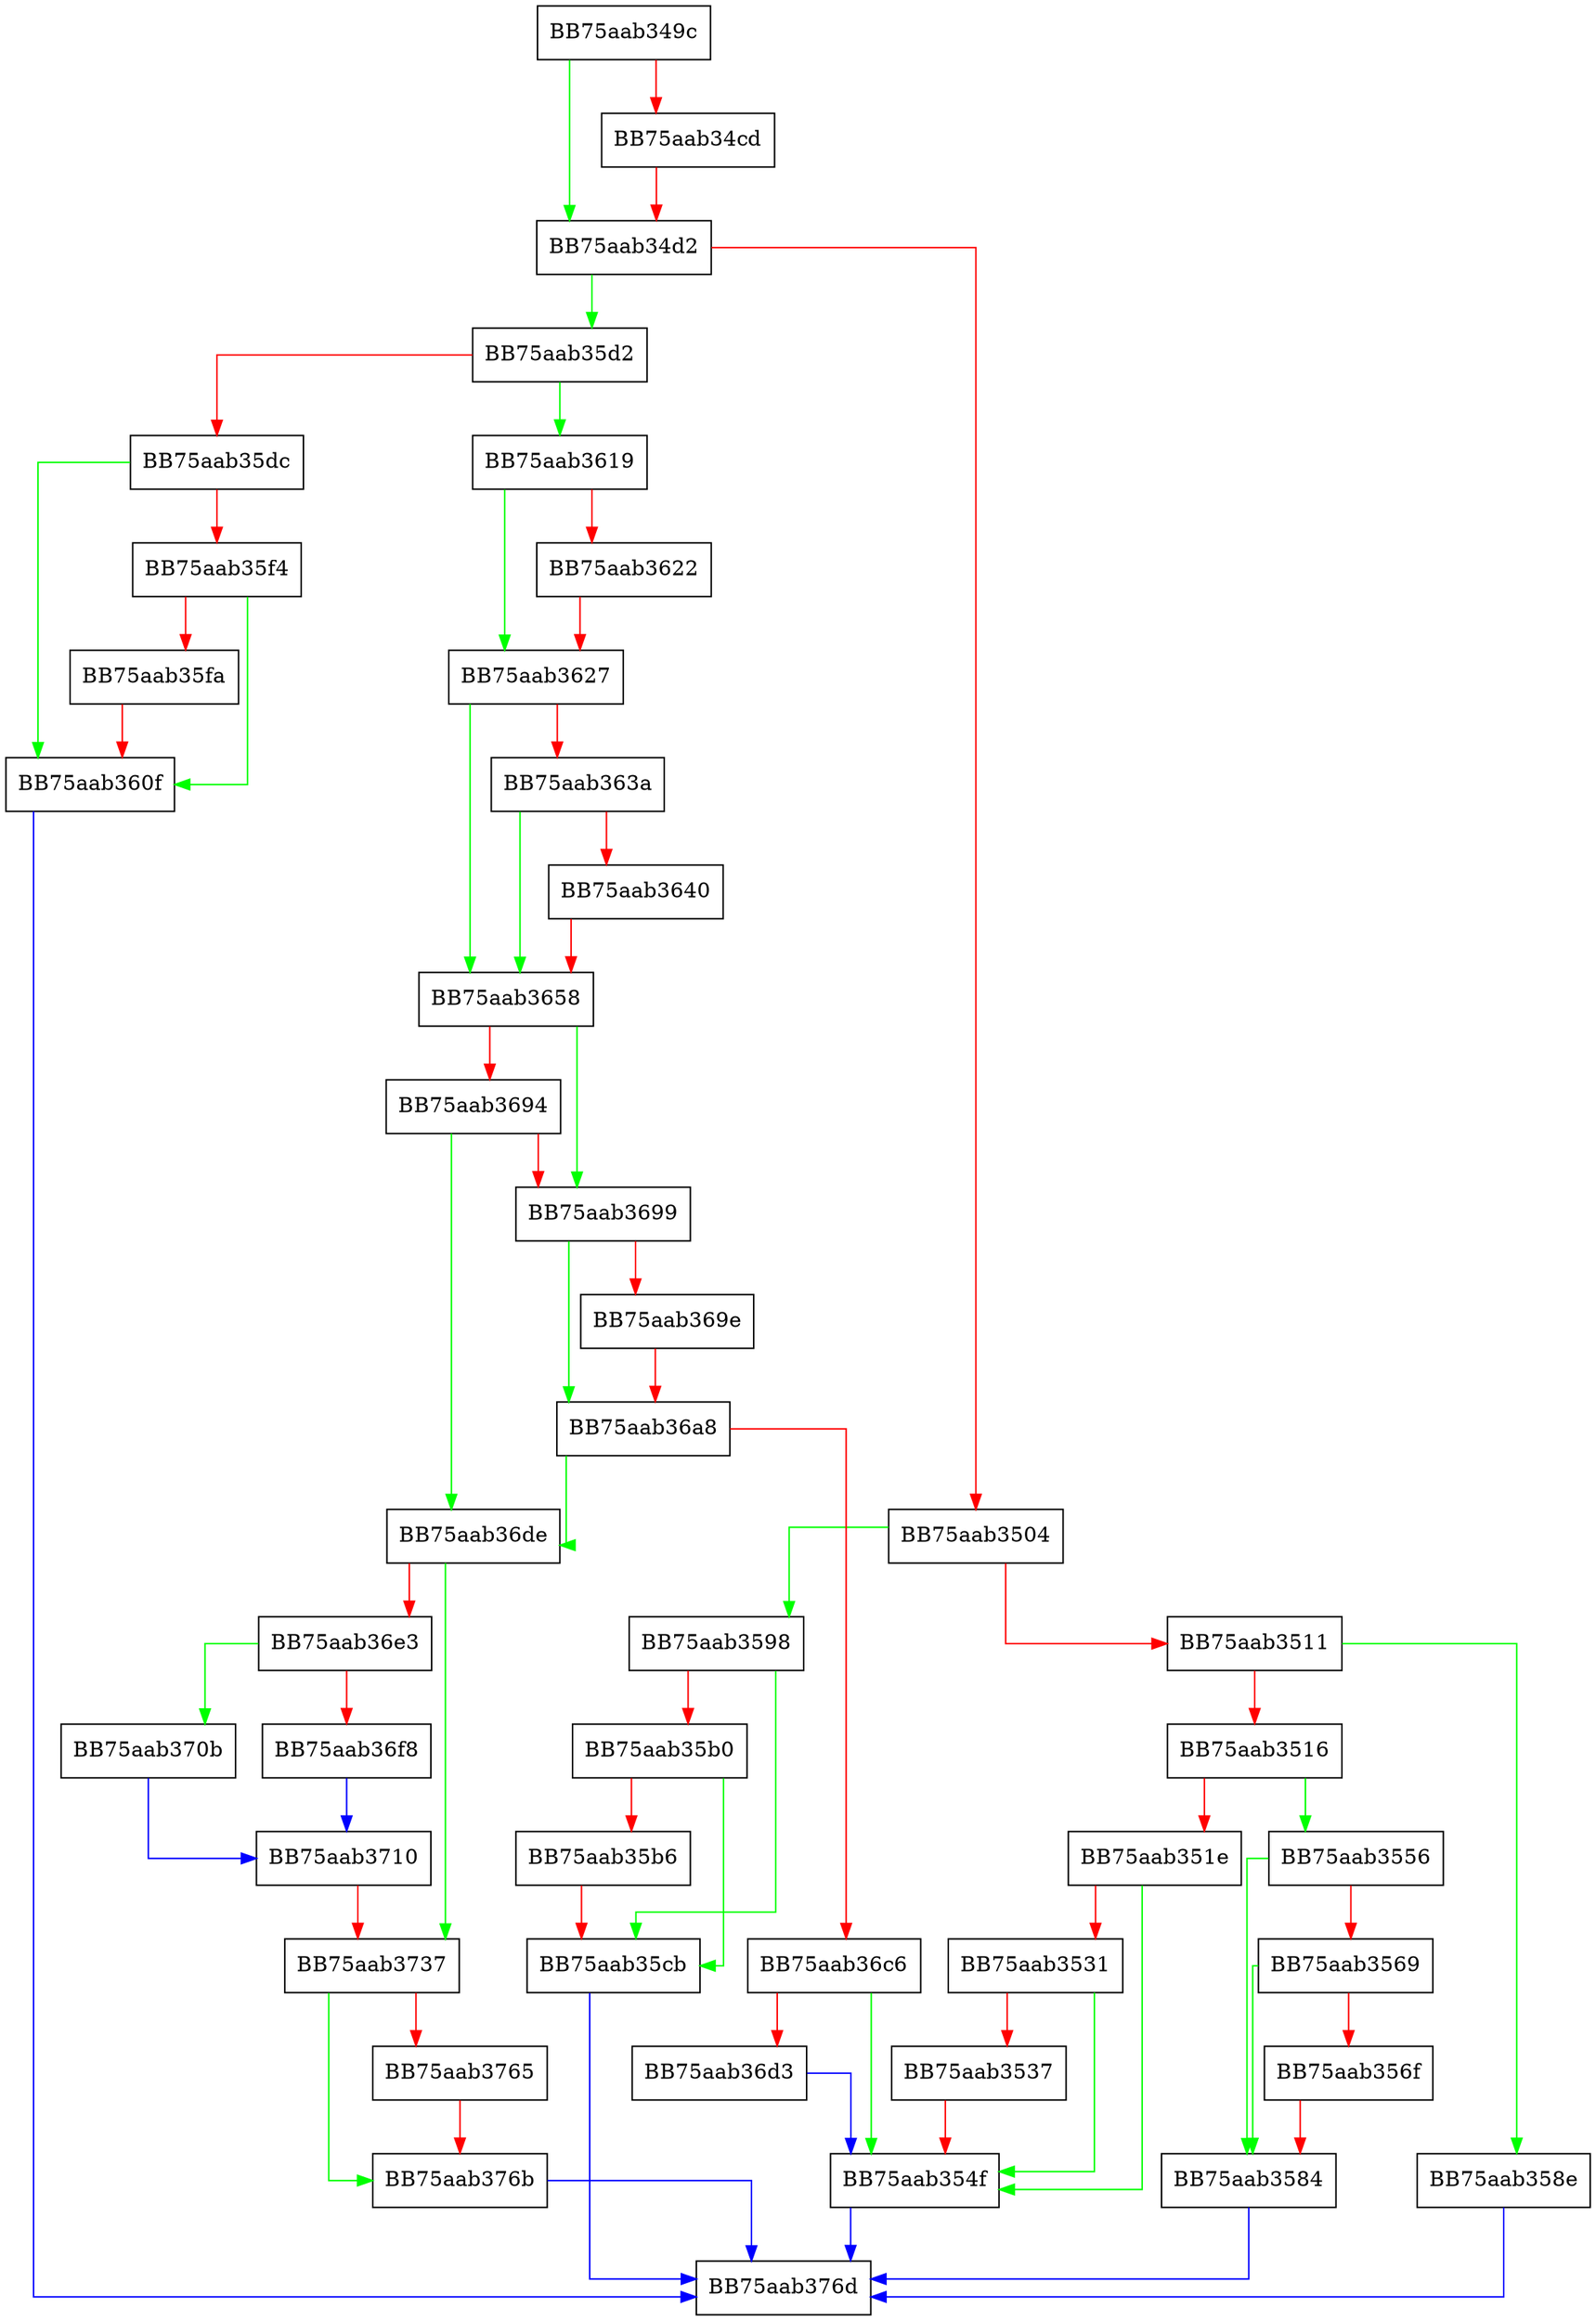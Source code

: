 digraph FetchSubKey {
  node [shape="box"];
  graph [splines=ortho];
  BB75aab349c -> BB75aab34d2 [color="green"];
  BB75aab349c -> BB75aab34cd [color="red"];
  BB75aab34cd -> BB75aab34d2 [color="red"];
  BB75aab34d2 -> BB75aab35d2 [color="green"];
  BB75aab34d2 -> BB75aab3504 [color="red"];
  BB75aab3504 -> BB75aab3598 [color="green"];
  BB75aab3504 -> BB75aab3511 [color="red"];
  BB75aab3511 -> BB75aab358e [color="green"];
  BB75aab3511 -> BB75aab3516 [color="red"];
  BB75aab3516 -> BB75aab3556 [color="green"];
  BB75aab3516 -> BB75aab351e [color="red"];
  BB75aab351e -> BB75aab354f [color="green"];
  BB75aab351e -> BB75aab3531 [color="red"];
  BB75aab3531 -> BB75aab354f [color="green"];
  BB75aab3531 -> BB75aab3537 [color="red"];
  BB75aab3537 -> BB75aab354f [color="red"];
  BB75aab354f -> BB75aab376d [color="blue"];
  BB75aab3556 -> BB75aab3584 [color="green"];
  BB75aab3556 -> BB75aab3569 [color="red"];
  BB75aab3569 -> BB75aab3584 [color="green"];
  BB75aab3569 -> BB75aab356f [color="red"];
  BB75aab356f -> BB75aab3584 [color="red"];
  BB75aab3584 -> BB75aab376d [color="blue"];
  BB75aab358e -> BB75aab376d [color="blue"];
  BB75aab3598 -> BB75aab35cb [color="green"];
  BB75aab3598 -> BB75aab35b0 [color="red"];
  BB75aab35b0 -> BB75aab35cb [color="green"];
  BB75aab35b0 -> BB75aab35b6 [color="red"];
  BB75aab35b6 -> BB75aab35cb [color="red"];
  BB75aab35cb -> BB75aab376d [color="blue"];
  BB75aab35d2 -> BB75aab3619 [color="green"];
  BB75aab35d2 -> BB75aab35dc [color="red"];
  BB75aab35dc -> BB75aab360f [color="green"];
  BB75aab35dc -> BB75aab35f4 [color="red"];
  BB75aab35f4 -> BB75aab360f [color="green"];
  BB75aab35f4 -> BB75aab35fa [color="red"];
  BB75aab35fa -> BB75aab360f [color="red"];
  BB75aab360f -> BB75aab376d [color="blue"];
  BB75aab3619 -> BB75aab3627 [color="green"];
  BB75aab3619 -> BB75aab3622 [color="red"];
  BB75aab3622 -> BB75aab3627 [color="red"];
  BB75aab3627 -> BB75aab3658 [color="green"];
  BB75aab3627 -> BB75aab363a [color="red"];
  BB75aab363a -> BB75aab3658 [color="green"];
  BB75aab363a -> BB75aab3640 [color="red"];
  BB75aab3640 -> BB75aab3658 [color="red"];
  BB75aab3658 -> BB75aab3699 [color="green"];
  BB75aab3658 -> BB75aab3694 [color="red"];
  BB75aab3694 -> BB75aab36de [color="green"];
  BB75aab3694 -> BB75aab3699 [color="red"];
  BB75aab3699 -> BB75aab36a8 [color="green"];
  BB75aab3699 -> BB75aab369e [color="red"];
  BB75aab369e -> BB75aab36a8 [color="red"];
  BB75aab36a8 -> BB75aab36de [color="green"];
  BB75aab36a8 -> BB75aab36c6 [color="red"];
  BB75aab36c6 -> BB75aab354f [color="green"];
  BB75aab36c6 -> BB75aab36d3 [color="red"];
  BB75aab36d3 -> BB75aab354f [color="blue"];
  BB75aab36de -> BB75aab3737 [color="green"];
  BB75aab36de -> BB75aab36e3 [color="red"];
  BB75aab36e3 -> BB75aab370b [color="green"];
  BB75aab36e3 -> BB75aab36f8 [color="red"];
  BB75aab36f8 -> BB75aab3710 [color="blue"];
  BB75aab370b -> BB75aab3710 [color="blue"];
  BB75aab3710 -> BB75aab3737 [color="red"];
  BB75aab3737 -> BB75aab376b [color="green"];
  BB75aab3737 -> BB75aab3765 [color="red"];
  BB75aab3765 -> BB75aab376b [color="red"];
  BB75aab376b -> BB75aab376d [color="blue"];
}